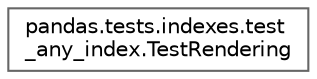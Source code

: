 digraph "Graphical Class Hierarchy"
{
 // LATEX_PDF_SIZE
  bgcolor="transparent";
  edge [fontname=Helvetica,fontsize=10,labelfontname=Helvetica,labelfontsize=10];
  node [fontname=Helvetica,fontsize=10,shape=box,height=0.2,width=0.4];
  rankdir="LR";
  Node0 [id="Node000000",label="pandas.tests.indexes.test\l_any_index.TestRendering",height=0.2,width=0.4,color="grey40", fillcolor="white", style="filled",URL="$d2/da2/classpandas_1_1tests_1_1indexes_1_1test__any__index_1_1TestRendering.html",tooltip=" "];
}
